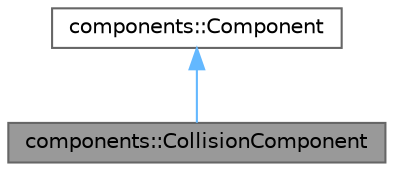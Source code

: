 digraph "components::CollisionComponent"
{
 // LATEX_PDF_SIZE
  bgcolor="transparent";
  edge [fontname=Helvetica,fontsize=10,labelfontname=Helvetica,labelfontsize=10];
  node [fontname=Helvetica,fontsize=10,shape=box,height=0.2,width=0.4];
  Node1 [id="Node000001",label="components::CollisionComponent",height=0.2,width=0.4,color="gray40", fillcolor="grey60", style="filled", fontcolor="black",tooltip="Handles collision detection for game objects."];
  Node2 -> Node1 [id="edge1_Node000001_Node000002",dir="back",color="steelblue1",style="solid",tooltip=" "];
  Node2 [id="Node000002",label="components::Component",height=0.2,width=0.4,color="gray40", fillcolor="white", style="filled",URL="$classcomponents_1_1_component.html",tooltip="Abstract base class for all components in the game engine."];
}
